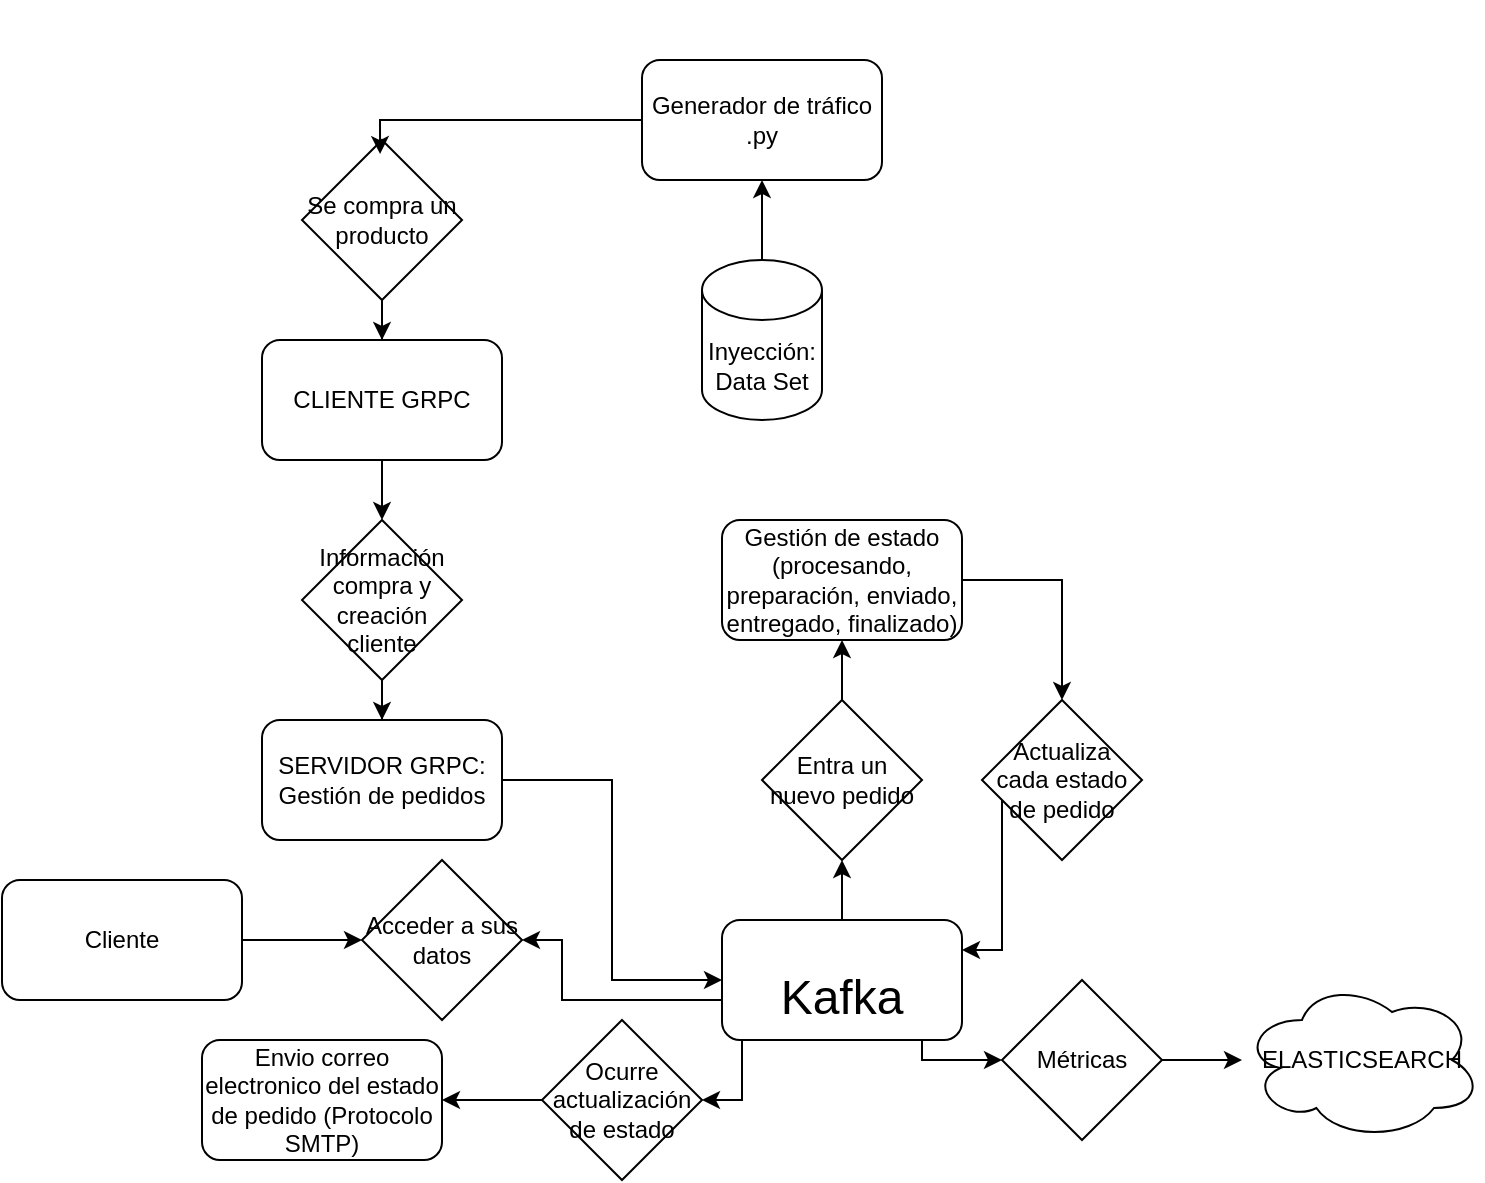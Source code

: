 <mxfile version="24.8.0">
  <diagram name="Page-1" id="by5CuEt5DQ2uRvEvPGLT">
    <mxGraphModel dx="880" dy="448" grid="1" gridSize="10" guides="1" tooltips="1" connect="1" arrows="1" fold="1" page="1" pageScale="1" pageWidth="850" pageHeight="1100" math="0" shadow="0">
      <root>
        <mxCell id="0" />
        <mxCell id="1" parent="0" />
        <mxCell id="x86Q3FWgldTjahKJCCAu-19" style="edgeStyle=orthogonalEdgeStyle;rounded=0;orthogonalLoop=1;jettySize=auto;html=1;entryX=0.5;entryY=1;entryDx=0;entryDy=0;" parent="1" source="x86Q3FWgldTjahKJCCAu-1" target="x86Q3FWgldTjahKJCCAu-18" edge="1">
          <mxGeometry relative="1" as="geometry" />
        </mxCell>
        <mxCell id="x86Q3FWgldTjahKJCCAu-26" style="edgeStyle=orthogonalEdgeStyle;rounded=0;orthogonalLoop=1;jettySize=auto;html=1;entryX=1;entryY=0.5;entryDx=0;entryDy=0;" parent="1" source="x86Q3FWgldTjahKJCCAu-1" target="x86Q3FWgldTjahKJCCAu-25" edge="1">
          <mxGeometry relative="1" as="geometry">
            <Array as="points">
              <mxPoint x="400" y="640" />
            </Array>
          </mxGeometry>
        </mxCell>
        <mxCell id="x86Q3FWgldTjahKJCCAu-38" style="edgeStyle=orthogonalEdgeStyle;rounded=0;orthogonalLoop=1;jettySize=auto;html=1;entryX=0;entryY=0.5;entryDx=0;entryDy=0;" parent="1" source="x86Q3FWgldTjahKJCCAu-1" target="x86Q3FWgldTjahKJCCAu-36" edge="1">
          <mxGeometry relative="1" as="geometry">
            <Array as="points">
              <mxPoint x="490" y="620" />
            </Array>
          </mxGeometry>
        </mxCell>
        <mxCell id="x86Q3FWgldTjahKJCCAu-44" style="edgeStyle=orthogonalEdgeStyle;rounded=0;orthogonalLoop=1;jettySize=auto;html=1;" parent="1" source="x86Q3FWgldTjahKJCCAu-1" target="x86Q3FWgldTjahKJCCAu-41" edge="1">
          <mxGeometry relative="1" as="geometry">
            <Array as="points">
              <mxPoint x="310" y="590" />
              <mxPoint x="310" y="560" />
            </Array>
          </mxGeometry>
        </mxCell>
        <mxCell id="x86Q3FWgldTjahKJCCAu-1" value="&lt;div style=&quot;font-size: 48px;&quot;&gt;&lt;font style=&quot;font-size: 24px;&quot;&gt;Kafka&lt;/font&gt;&lt;/div&gt;" style="rounded=1;whiteSpace=wrap;html=1;" parent="1" vertex="1">
          <mxGeometry x="390" y="550" width="120" height="60" as="geometry" />
        </mxCell>
        <mxCell id="x86Q3FWgldTjahKJCCAu-7" style="edgeStyle=orthogonalEdgeStyle;rounded=0;orthogonalLoop=1;jettySize=auto;html=1;" parent="1" source="x86Q3FWgldTjahKJCCAu-3" target="x86Q3FWgldTjahKJCCAu-6" edge="1">
          <mxGeometry relative="1" as="geometry" />
        </mxCell>
        <mxCell id="x86Q3FWgldTjahKJCCAu-3" value="Se compra un producto" style="rhombus;whiteSpace=wrap;html=1;" parent="1" vertex="1">
          <mxGeometry x="180" y="160" width="80" height="80" as="geometry" />
        </mxCell>
        <mxCell id="x86Q3FWgldTjahKJCCAu-15" style="edgeStyle=orthogonalEdgeStyle;rounded=0;orthogonalLoop=1;jettySize=auto;html=1;entryX=0.5;entryY=0;entryDx=0;entryDy=0;" parent="1" source="x86Q3FWgldTjahKJCCAu-6" target="x86Q3FWgldTjahKJCCAu-10" edge="1">
          <mxGeometry relative="1" as="geometry" />
        </mxCell>
        <mxCell id="x86Q3FWgldTjahKJCCAu-6" value="&lt;div&gt;CLIENTE GRPC&lt;/div&gt;" style="rounded=1;whiteSpace=wrap;html=1;" parent="1" vertex="1">
          <mxGeometry x="160" y="260" width="120" height="60" as="geometry" />
        </mxCell>
        <mxCell id="x86Q3FWgldTjahKJCCAu-17" style="edgeStyle=orthogonalEdgeStyle;rounded=0;orthogonalLoop=1;jettySize=auto;html=1;entryX=0;entryY=0.5;entryDx=0;entryDy=0;" parent="1" source="x86Q3FWgldTjahKJCCAu-8" target="x86Q3FWgldTjahKJCCAu-1" edge="1">
          <mxGeometry relative="1" as="geometry" />
        </mxCell>
        <mxCell id="x86Q3FWgldTjahKJCCAu-8" value="&lt;div&gt;SERVIDOR GRPC: Gestión de pedidos&lt;br&gt;&lt;/div&gt;" style="rounded=1;whiteSpace=wrap;html=1;" parent="1" vertex="1">
          <mxGeometry x="160" y="450" width="120" height="60" as="geometry" />
        </mxCell>
        <mxCell id="x86Q3FWgldTjahKJCCAu-16" style="edgeStyle=orthogonalEdgeStyle;rounded=0;orthogonalLoop=1;jettySize=auto;html=1;entryX=0.5;entryY=0;entryDx=0;entryDy=0;" parent="1" source="x86Q3FWgldTjahKJCCAu-10" target="x86Q3FWgldTjahKJCCAu-8" edge="1">
          <mxGeometry relative="1" as="geometry" />
        </mxCell>
        <mxCell id="x86Q3FWgldTjahKJCCAu-10" value="Información compra y creación cliente" style="rhombus;whiteSpace=wrap;html=1;" parent="1" vertex="1">
          <mxGeometry x="180" y="350" width="80" height="80" as="geometry" />
        </mxCell>
        <mxCell id="x86Q3FWgldTjahKJCCAu-21" style="edgeStyle=orthogonalEdgeStyle;rounded=0;orthogonalLoop=1;jettySize=auto;html=1;entryX=0.5;entryY=1;entryDx=0;entryDy=0;" parent="1" source="x86Q3FWgldTjahKJCCAu-18" target="x86Q3FWgldTjahKJCCAu-20" edge="1">
          <mxGeometry relative="1" as="geometry" />
        </mxCell>
        <mxCell id="x86Q3FWgldTjahKJCCAu-18" value="&lt;div&gt;Entra un nuevo pedido&lt;/div&gt;" style="rhombus;whiteSpace=wrap;html=1;" parent="1" vertex="1">
          <mxGeometry x="410" y="440" width="80" height="80" as="geometry" />
        </mxCell>
        <mxCell id="x86Q3FWgldTjahKJCCAu-23" style="edgeStyle=orthogonalEdgeStyle;rounded=0;orthogonalLoop=1;jettySize=auto;html=1;" parent="1" source="x86Q3FWgldTjahKJCCAu-20" target="x86Q3FWgldTjahKJCCAu-22" edge="1">
          <mxGeometry relative="1" as="geometry" />
        </mxCell>
        <mxCell id="x86Q3FWgldTjahKJCCAu-20" value="Gestión de estado (procesando, preparación, enviado, entregado, finalizado)" style="rounded=1;whiteSpace=wrap;html=1;" parent="1" vertex="1">
          <mxGeometry x="390" y="350" width="120" height="60" as="geometry" />
        </mxCell>
        <mxCell id="x86Q3FWgldTjahKJCCAu-24" style="edgeStyle=orthogonalEdgeStyle;rounded=0;orthogonalLoop=1;jettySize=auto;html=1;entryX=1;entryY=0.25;entryDx=0;entryDy=0;" parent="1" source="x86Q3FWgldTjahKJCCAu-22" target="x86Q3FWgldTjahKJCCAu-1" edge="1">
          <mxGeometry relative="1" as="geometry">
            <Array as="points">
              <mxPoint x="530" y="565" />
            </Array>
          </mxGeometry>
        </mxCell>
        <mxCell id="x86Q3FWgldTjahKJCCAu-22" value="&lt;div&gt;Actualiza cada estado de pedido&lt;/div&gt;" style="rhombus;whiteSpace=wrap;html=1;" parent="1" vertex="1">
          <mxGeometry x="520" y="440" width="80" height="80" as="geometry" />
        </mxCell>
        <mxCell id="x86Q3FWgldTjahKJCCAu-29" style="edgeStyle=orthogonalEdgeStyle;rounded=0;orthogonalLoop=1;jettySize=auto;html=1;" parent="1" source="x86Q3FWgldTjahKJCCAu-25" target="x86Q3FWgldTjahKJCCAu-27" edge="1">
          <mxGeometry relative="1" as="geometry" />
        </mxCell>
        <mxCell id="x86Q3FWgldTjahKJCCAu-25" value="Ocurre actualización de estado" style="rhombus;whiteSpace=wrap;html=1;" parent="1" vertex="1">
          <mxGeometry x="300" y="600" width="80" height="80" as="geometry" />
        </mxCell>
        <mxCell id="x86Q3FWgldTjahKJCCAu-27" value="Envio correo electronico del estado de pedido (Protocolo SMTP)" style="rounded=1;whiteSpace=wrap;html=1;" parent="1" vertex="1">
          <mxGeometry x="130" y="610" width="120" height="60" as="geometry" />
        </mxCell>
        <mxCell id="FvoFYTsQDCeCLGq3rjTK-4" style="edgeStyle=orthogonalEdgeStyle;rounded=0;orthogonalLoop=1;jettySize=auto;html=1;" edge="1" parent="1" source="x86Q3FWgldTjahKJCCAu-32" target="FvoFYTsQDCeCLGq3rjTK-1">
          <mxGeometry relative="1" as="geometry" />
        </mxCell>
        <mxCell id="x86Q3FWgldTjahKJCCAu-32" value="Inyección: Data Set" style="shape=cylinder3;whiteSpace=wrap;html=1;boundedLbl=1;backgroundOutline=1;size=15;" parent="1" vertex="1">
          <mxGeometry x="380" y="220" width="60" height="80" as="geometry" />
        </mxCell>
        <mxCell id="x86Q3FWgldTjahKJCCAu-35" value="&lt;div&gt;ELASTICSEARCH&lt;/div&gt;" style="ellipse;shape=cloud;whiteSpace=wrap;html=1;" parent="1" vertex="1">
          <mxGeometry x="650" y="580" width="120" height="80" as="geometry" />
        </mxCell>
        <mxCell id="x86Q3FWgldTjahKJCCAu-39" style="edgeStyle=orthogonalEdgeStyle;rounded=0;orthogonalLoop=1;jettySize=auto;html=1;" parent="1" source="x86Q3FWgldTjahKJCCAu-36" target="x86Q3FWgldTjahKJCCAu-35" edge="1">
          <mxGeometry relative="1" as="geometry" />
        </mxCell>
        <mxCell id="x86Q3FWgldTjahKJCCAu-36" value="Métricas" style="rhombus;whiteSpace=wrap;html=1;" parent="1" vertex="1">
          <mxGeometry x="530" y="580" width="80" height="80" as="geometry" />
        </mxCell>
        <mxCell id="x86Q3FWgldTjahKJCCAu-42" style="edgeStyle=orthogonalEdgeStyle;rounded=0;orthogonalLoop=1;jettySize=auto;html=1;" parent="1" source="x86Q3FWgldTjahKJCCAu-40" target="x86Q3FWgldTjahKJCCAu-41" edge="1">
          <mxGeometry relative="1" as="geometry" />
        </mxCell>
        <mxCell id="x86Q3FWgldTjahKJCCAu-40" value="Cliente" style="rounded=1;whiteSpace=wrap;html=1;" parent="1" vertex="1">
          <mxGeometry x="30" y="530" width="120" height="60" as="geometry" />
        </mxCell>
        <mxCell id="x86Q3FWgldTjahKJCCAu-41" value="Acceder a sus datos" style="rhombus;whiteSpace=wrap;html=1;" parent="1" vertex="1">
          <mxGeometry x="210" y="520" width="80" height="80" as="geometry" />
        </mxCell>
        <mxCell id="FvoFYTsQDCeCLGq3rjTK-1" value="&lt;div&gt;Generador de tráfico&lt;/div&gt;&lt;div&gt;.py&lt;br&gt;&lt;/div&gt;" style="rounded=1;whiteSpace=wrap;html=1;" vertex="1" parent="1">
          <mxGeometry x="350" y="120" width="120" height="60" as="geometry" />
        </mxCell>
        <mxCell id="FvoFYTsQDCeCLGq3rjTK-2" style="edgeStyle=orthogonalEdgeStyle;rounded=0;orthogonalLoop=1;jettySize=auto;html=1;entryX=0.488;entryY=0.088;entryDx=0;entryDy=0;entryPerimeter=0;" edge="1" parent="1" source="FvoFYTsQDCeCLGq3rjTK-1" target="x86Q3FWgldTjahKJCCAu-3">
          <mxGeometry relative="1" as="geometry">
            <Array as="points">
              <mxPoint x="219" y="150" />
            </Array>
          </mxGeometry>
        </mxCell>
        <mxCell id="FvoFYTsQDCeCLGq3rjTK-3" value="" style="shape=image;verticalLabelPosition=bottom;labelBackgroundColor=default;verticalAlign=top;aspect=fixed;imageAspect=0;image=https://upload.wikimedia.org/wikipedia/commons/thumb/c/c3/Python-logo-notext.svg/1869px-Python-logo-notext.svg.png;" vertex="1" parent="1">
          <mxGeometry x="390" y="90" width="46.65" height="51.17" as="geometry" />
        </mxCell>
      </root>
    </mxGraphModel>
  </diagram>
</mxfile>
